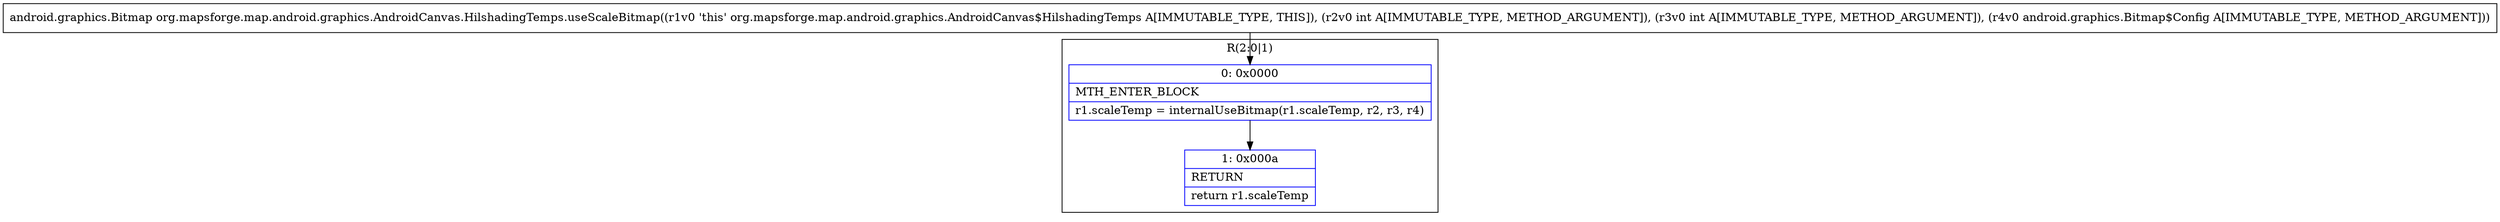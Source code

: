digraph "CFG fororg.mapsforge.map.android.graphics.AndroidCanvas.HilshadingTemps.useScaleBitmap(IILandroid\/graphics\/Bitmap$Config;)Landroid\/graphics\/Bitmap;" {
subgraph cluster_Region_388824167 {
label = "R(2:0|1)";
node [shape=record,color=blue];
Node_0 [shape=record,label="{0\:\ 0x0000|MTH_ENTER_BLOCK\l|r1.scaleTemp = internalUseBitmap(r1.scaleTemp, r2, r3, r4)\l}"];
Node_1 [shape=record,label="{1\:\ 0x000a|RETURN\l|return r1.scaleTemp\l}"];
}
MethodNode[shape=record,label="{android.graphics.Bitmap org.mapsforge.map.android.graphics.AndroidCanvas.HilshadingTemps.useScaleBitmap((r1v0 'this' org.mapsforge.map.android.graphics.AndroidCanvas$HilshadingTemps A[IMMUTABLE_TYPE, THIS]), (r2v0 int A[IMMUTABLE_TYPE, METHOD_ARGUMENT]), (r3v0 int A[IMMUTABLE_TYPE, METHOD_ARGUMENT]), (r4v0 android.graphics.Bitmap$Config A[IMMUTABLE_TYPE, METHOD_ARGUMENT])) }"];
MethodNode -> Node_0;
Node_0 -> Node_1;
}

